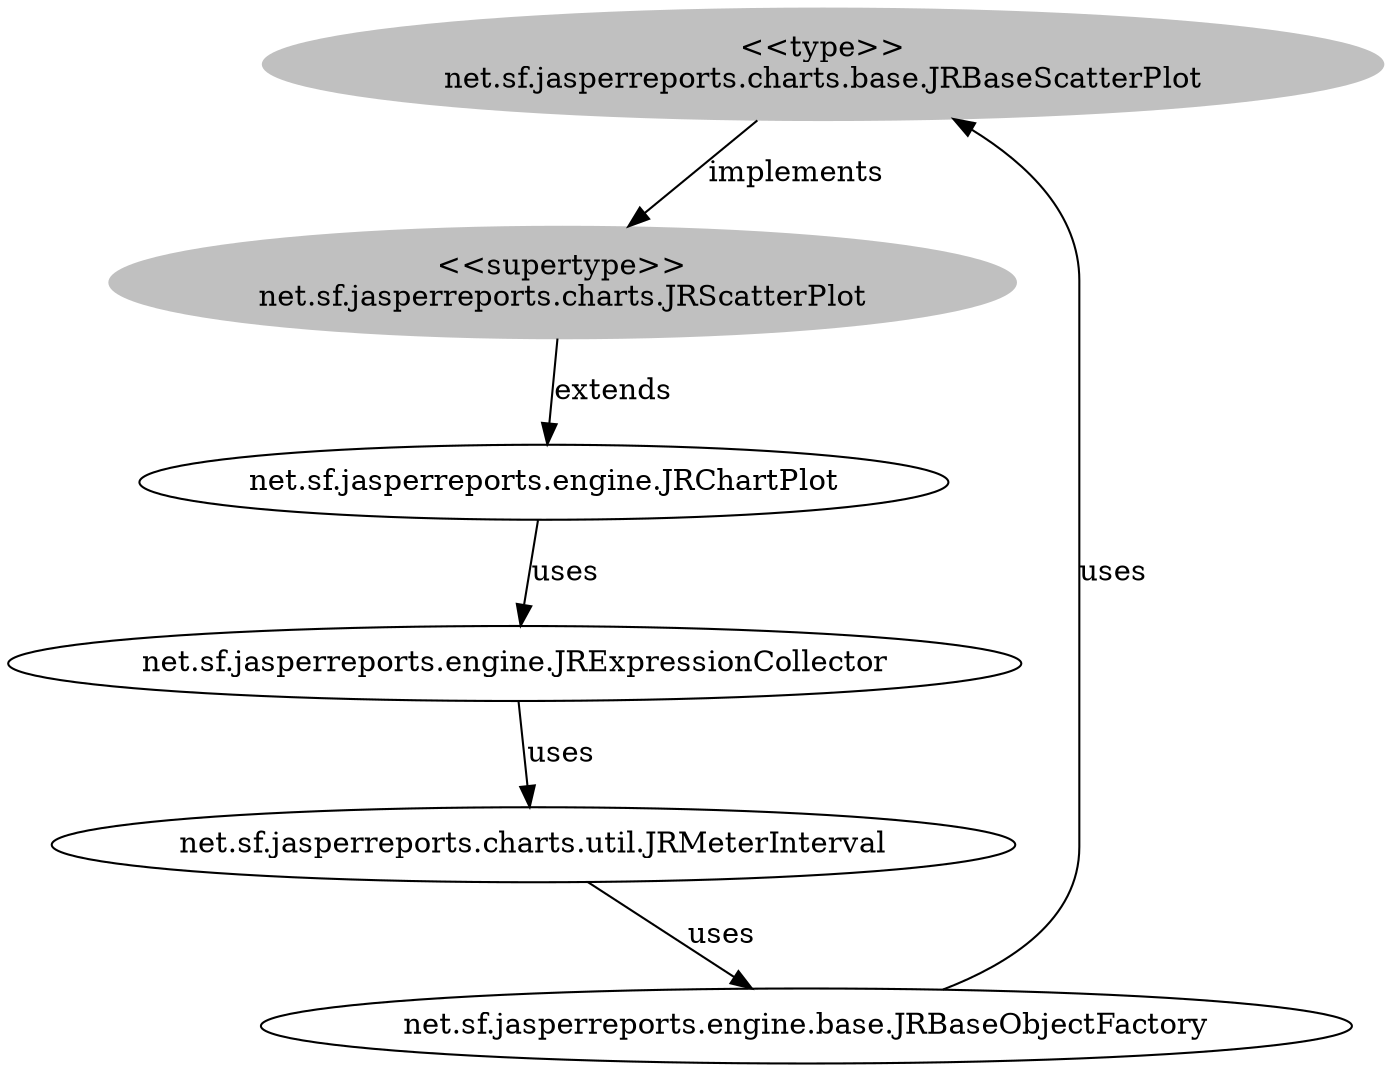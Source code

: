 digraph stk {
	net_sf_jasperreports_charts_base_JRBaseScatterPlot [label="<<type>>
net.sf.jasperreports.charts.base.JRBaseScatterPlot",style=filled,color="grey"];
	net_sf_jasperreports_charts_JRScatterPlot [label="<<supertype>>
net.sf.jasperreports.charts.JRScatterPlot",style=filled,color="grey"];
	net_sf_jasperreports_engine_base_JRBaseObjectFactory [label="net.sf.jasperreports.engine.base.JRBaseObjectFactory"];
	net_sf_jasperreports_engine_JRExpressionCollector [label="net.sf.jasperreports.engine.JRExpressionCollector"];
	net_sf_jasperreports_charts_util_JRMeterInterval [label="net.sf.jasperreports.charts.util.JRMeterInterval"];
	net_sf_jasperreports_engine_JRChartPlot [label="net.sf.jasperreports.engine.JRChartPlot"];
	net_sf_jasperreports_charts_base_JRBaseScatterPlot -> net_sf_jasperreports_charts_JRScatterPlot [label=implements];
	net_sf_jasperreports_charts_JRScatterPlot -> net_sf_jasperreports_engine_JRChartPlot [label=extends];
	net_sf_jasperreports_engine_JRChartPlot -> net_sf_jasperreports_engine_JRExpressionCollector [label=uses];
	net_sf_jasperreports_engine_JRExpressionCollector -> net_sf_jasperreports_charts_util_JRMeterInterval [label=uses];
	net_sf_jasperreports_charts_util_JRMeterInterval -> net_sf_jasperreports_engine_base_JRBaseObjectFactory [label=uses];
	net_sf_jasperreports_engine_base_JRBaseObjectFactory -> net_sf_jasperreports_charts_base_JRBaseScatterPlot [label=uses];
}
